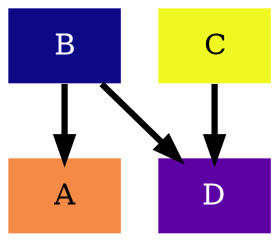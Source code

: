 strict digraph {

    graph [
        rankdir=TB,
        ranksep=0.5,
        nodesep=0.25
    ];
    
    node [
        shape=plaintext,
        style=filled
    ];
    
    edge [
        weight=2.
    ];


    "A" [
        label=<
        <TABLE BORDER="0" CELLBORDER="0" CELLSPACING="0" CELLPADDING="0">
          <TR>
            <TD><FONT COLOR="#000000">A</FONT></TD>
          </TR>
        </TABLE>
        >
        ,
        fillcolor="#f48a46"
    ];
    
    "B" [
        label=<
        <TABLE BORDER="0" CELLBORDER="0" CELLSPACING="0" CELLPADDING="0">
          <TR>
            <TD><FONT COLOR="#ffffff">B</FONT></TD>
          </TR>
        </TABLE>
        >
        ,
        fillcolor="#0d0886"
    ];
    
    "C" [
        label=<
        <TABLE BORDER="0" CELLBORDER="0" CELLSPACING="0" CELLPADDING="0">
          <TR>
            <TD><FONT COLOR="#000000">C</FONT></TD>
          </TR>
        </TABLE>
        >
        ,
        fillcolor="#eff821"
    ];
    
    "D" [
        label=<
        <TABLE BORDER="0" CELLBORDER="0" CELLSPACING="0" CELLPADDING="0">
          <TR>
            <TD><FONT COLOR="#ffffff">D</FONT></TD>
          </TR>
        </TABLE>
        >
        ,
        fillcolor="#5d01a5"
    ];


    "B" -> "A"[
        penwidth=3.0
    ];
    
    "C" -> "D"[
        penwidth=3.0
    ];
    
    "B" -> "D"[
        penwidth=3.0
    ];
}